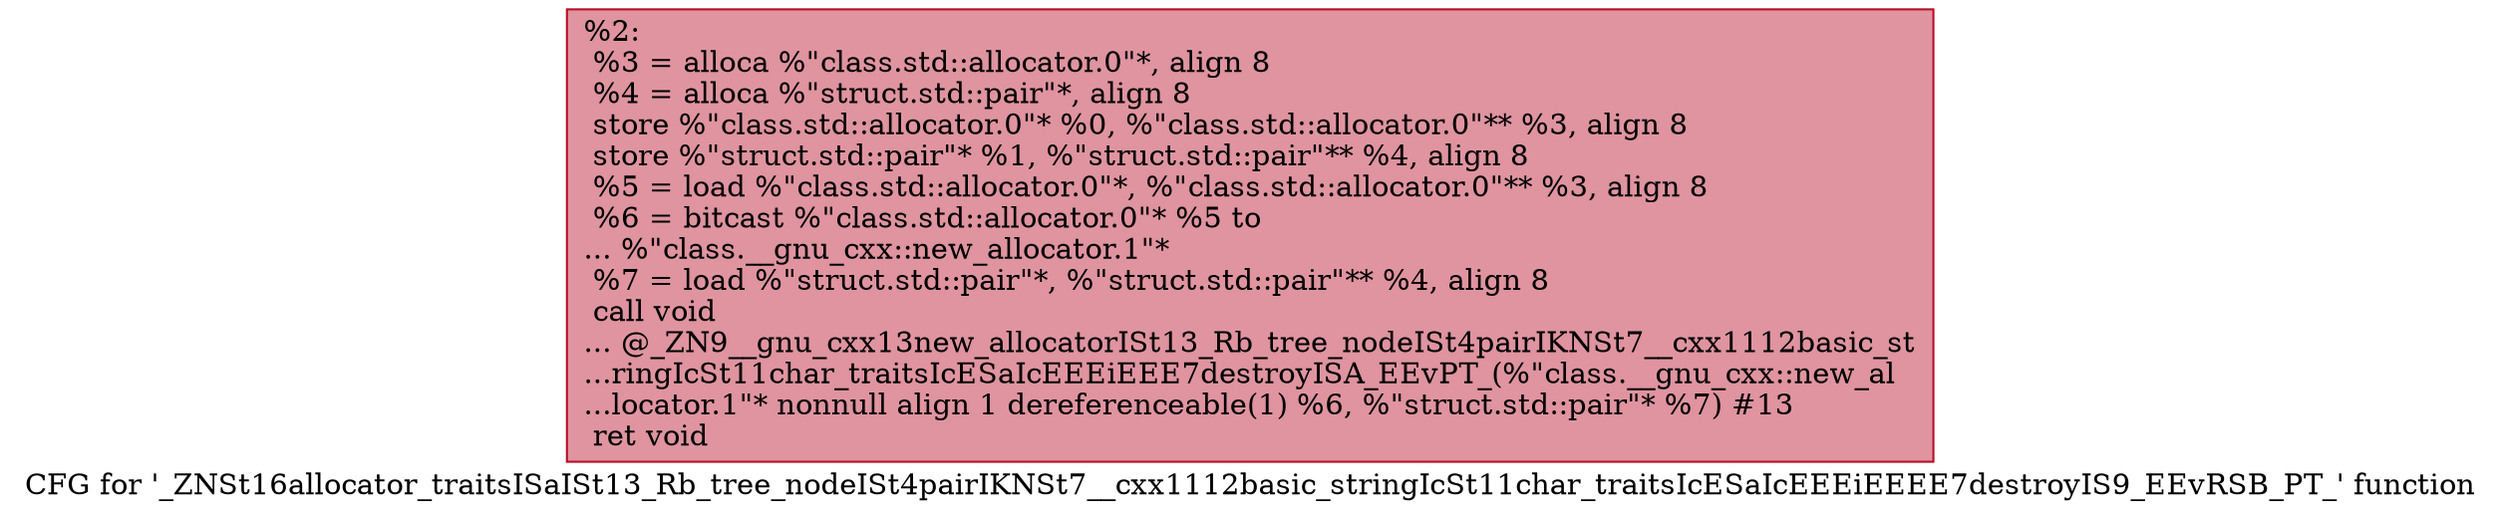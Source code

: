 digraph "CFG for '_ZNSt16allocator_traitsISaISt13_Rb_tree_nodeISt4pairIKNSt7__cxx1112basic_stringIcSt11char_traitsIcESaIcEEEiEEEE7destroyIS9_EEvRSB_PT_' function" {
	label="CFG for '_ZNSt16allocator_traitsISaISt13_Rb_tree_nodeISt4pairIKNSt7__cxx1112basic_stringIcSt11char_traitsIcESaIcEEEiEEEE7destroyIS9_EEvRSB_PT_' function";

	Node0x55a8467d8dc0 [shape=record,color="#b70d28ff", style=filled, fillcolor="#b70d2870",label="{%2:\l  %3 = alloca %\"class.std::allocator.0\"*, align 8\l  %4 = alloca %\"struct.std::pair\"*, align 8\l  store %\"class.std::allocator.0\"* %0, %\"class.std::allocator.0\"** %3, align 8\l  store %\"struct.std::pair\"* %1, %\"struct.std::pair\"** %4, align 8\l  %5 = load %\"class.std::allocator.0\"*, %\"class.std::allocator.0\"** %3, align 8\l  %6 = bitcast %\"class.std::allocator.0\"* %5 to\l... %\"class.__gnu_cxx::new_allocator.1\"*\l  %7 = load %\"struct.std::pair\"*, %\"struct.std::pair\"** %4, align 8\l  call void\l... @_ZN9__gnu_cxx13new_allocatorISt13_Rb_tree_nodeISt4pairIKNSt7__cxx1112basic_st\l...ringIcSt11char_traitsIcESaIcEEEiEEE7destroyISA_EEvPT_(%\"class.__gnu_cxx::new_al\l...locator.1\"* nonnull align 1 dereferenceable(1) %6, %\"struct.std::pair\"* %7) #13\l  ret void\l}"];
}
